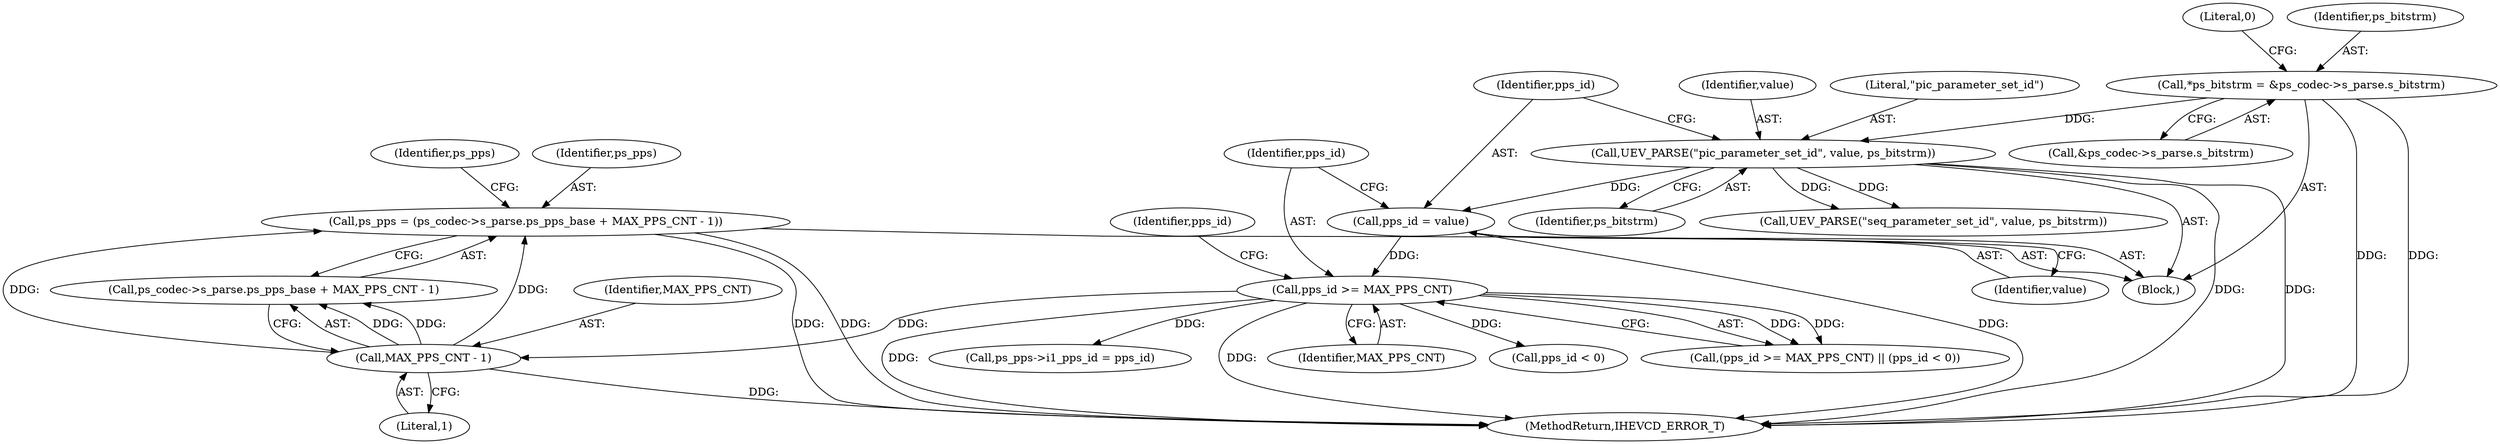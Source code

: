 digraph "0_Android_ebaa71da6362c497310377df509651974401d258@integer" {
"1000164" [label="(Call,ps_pps = (ps_codec->s_parse.ps_pps_base + MAX_PPS_CNT - 1))"];
"1000172" [label="(Call,MAX_PPS_CNT - 1)"];
"1000147" [label="(Call,pps_id >= MAX_PPS_CNT)"];
"1000142" [label="(Call,pps_id = value)"];
"1000138" [label="(Call,UEV_PARSE(\"pic_parameter_set_id\", value, ps_bitstrm))"];
"1000122" [label="(Call,*ps_bitstrm = &ps_codec->s_parse.s_bitstrm)"];
"1000132" [label="(Literal,0)"];
"1000123" [label="(Identifier,ps_bitstrm)"];
"1000139" [label="(Literal,\"pic_parameter_set_id\")"];
"1000149" [label="(Identifier,MAX_PPS_CNT)"];
"1000142" [label="(Call,pps_id = value)"];
"1000979" [label="(MethodReturn,IHEVCD_ERROR_T)"];
"1000110" [label="(Block,)"];
"1000166" [label="(Call,ps_codec->s_parse.ps_pps_base + MAX_PPS_CNT - 1)"];
"1000164" [label="(Call,ps_pps = (ps_codec->s_parse.ps_pps_base + MAX_PPS_CNT - 1))"];
"1000151" [label="(Identifier,pps_id)"];
"1000124" [label="(Call,&ps_codec->s_parse.s_bitstrm)"];
"1000174" [label="(Literal,1)"];
"1000144" [label="(Identifier,value)"];
"1000150" [label="(Call,pps_id < 0)"];
"1000143" [label="(Identifier,pps_id)"];
"1000147" [label="(Call,pps_id >= MAX_PPS_CNT)"];
"1000122" [label="(Call,*ps_bitstrm = &ps_codec->s_parse.s_bitstrm)"];
"1000177" [label="(Identifier,ps_pps)"];
"1000180" [label="(Call,UEV_PARSE(\"seq_parameter_set_id\", value, ps_bitstrm))"];
"1000146" [label="(Call,(pps_id >= MAX_PPS_CNT) || (pps_id < 0))"];
"1000148" [label="(Identifier,pps_id)"];
"1000138" [label="(Call,UEV_PARSE(\"pic_parameter_set_id\", value, ps_bitstrm))"];
"1000165" [label="(Identifier,ps_pps)"];
"1000173" [label="(Identifier,MAX_PPS_CNT)"];
"1000172" [label="(Call,MAX_PPS_CNT - 1)"];
"1000175" [label="(Call,ps_pps->i1_pps_id = pps_id)"];
"1000141" [label="(Identifier,ps_bitstrm)"];
"1000140" [label="(Identifier,value)"];
"1000164" -> "1000110"  [label="AST: "];
"1000164" -> "1000166"  [label="CFG: "];
"1000165" -> "1000164"  [label="AST: "];
"1000166" -> "1000164"  [label="AST: "];
"1000177" -> "1000164"  [label="CFG: "];
"1000164" -> "1000979"  [label="DDG: "];
"1000164" -> "1000979"  [label="DDG: "];
"1000172" -> "1000164"  [label="DDG: "];
"1000172" -> "1000164"  [label="DDG: "];
"1000172" -> "1000166"  [label="AST: "];
"1000172" -> "1000174"  [label="CFG: "];
"1000173" -> "1000172"  [label="AST: "];
"1000174" -> "1000172"  [label="AST: "];
"1000166" -> "1000172"  [label="CFG: "];
"1000172" -> "1000979"  [label="DDG: "];
"1000172" -> "1000166"  [label="DDG: "];
"1000172" -> "1000166"  [label="DDG: "];
"1000147" -> "1000172"  [label="DDG: "];
"1000147" -> "1000146"  [label="AST: "];
"1000147" -> "1000149"  [label="CFG: "];
"1000148" -> "1000147"  [label="AST: "];
"1000149" -> "1000147"  [label="AST: "];
"1000151" -> "1000147"  [label="CFG: "];
"1000146" -> "1000147"  [label="CFG: "];
"1000147" -> "1000979"  [label="DDG: "];
"1000147" -> "1000979"  [label="DDG: "];
"1000147" -> "1000146"  [label="DDG: "];
"1000147" -> "1000146"  [label="DDG: "];
"1000142" -> "1000147"  [label="DDG: "];
"1000147" -> "1000150"  [label="DDG: "];
"1000147" -> "1000175"  [label="DDG: "];
"1000142" -> "1000110"  [label="AST: "];
"1000142" -> "1000144"  [label="CFG: "];
"1000143" -> "1000142"  [label="AST: "];
"1000144" -> "1000142"  [label="AST: "];
"1000148" -> "1000142"  [label="CFG: "];
"1000142" -> "1000979"  [label="DDG: "];
"1000138" -> "1000142"  [label="DDG: "];
"1000138" -> "1000110"  [label="AST: "];
"1000138" -> "1000141"  [label="CFG: "];
"1000139" -> "1000138"  [label="AST: "];
"1000140" -> "1000138"  [label="AST: "];
"1000141" -> "1000138"  [label="AST: "];
"1000143" -> "1000138"  [label="CFG: "];
"1000138" -> "1000979"  [label="DDG: "];
"1000138" -> "1000979"  [label="DDG: "];
"1000122" -> "1000138"  [label="DDG: "];
"1000138" -> "1000180"  [label="DDG: "];
"1000138" -> "1000180"  [label="DDG: "];
"1000122" -> "1000110"  [label="AST: "];
"1000122" -> "1000124"  [label="CFG: "];
"1000123" -> "1000122"  [label="AST: "];
"1000124" -> "1000122"  [label="AST: "];
"1000132" -> "1000122"  [label="CFG: "];
"1000122" -> "1000979"  [label="DDG: "];
"1000122" -> "1000979"  [label="DDG: "];
}
